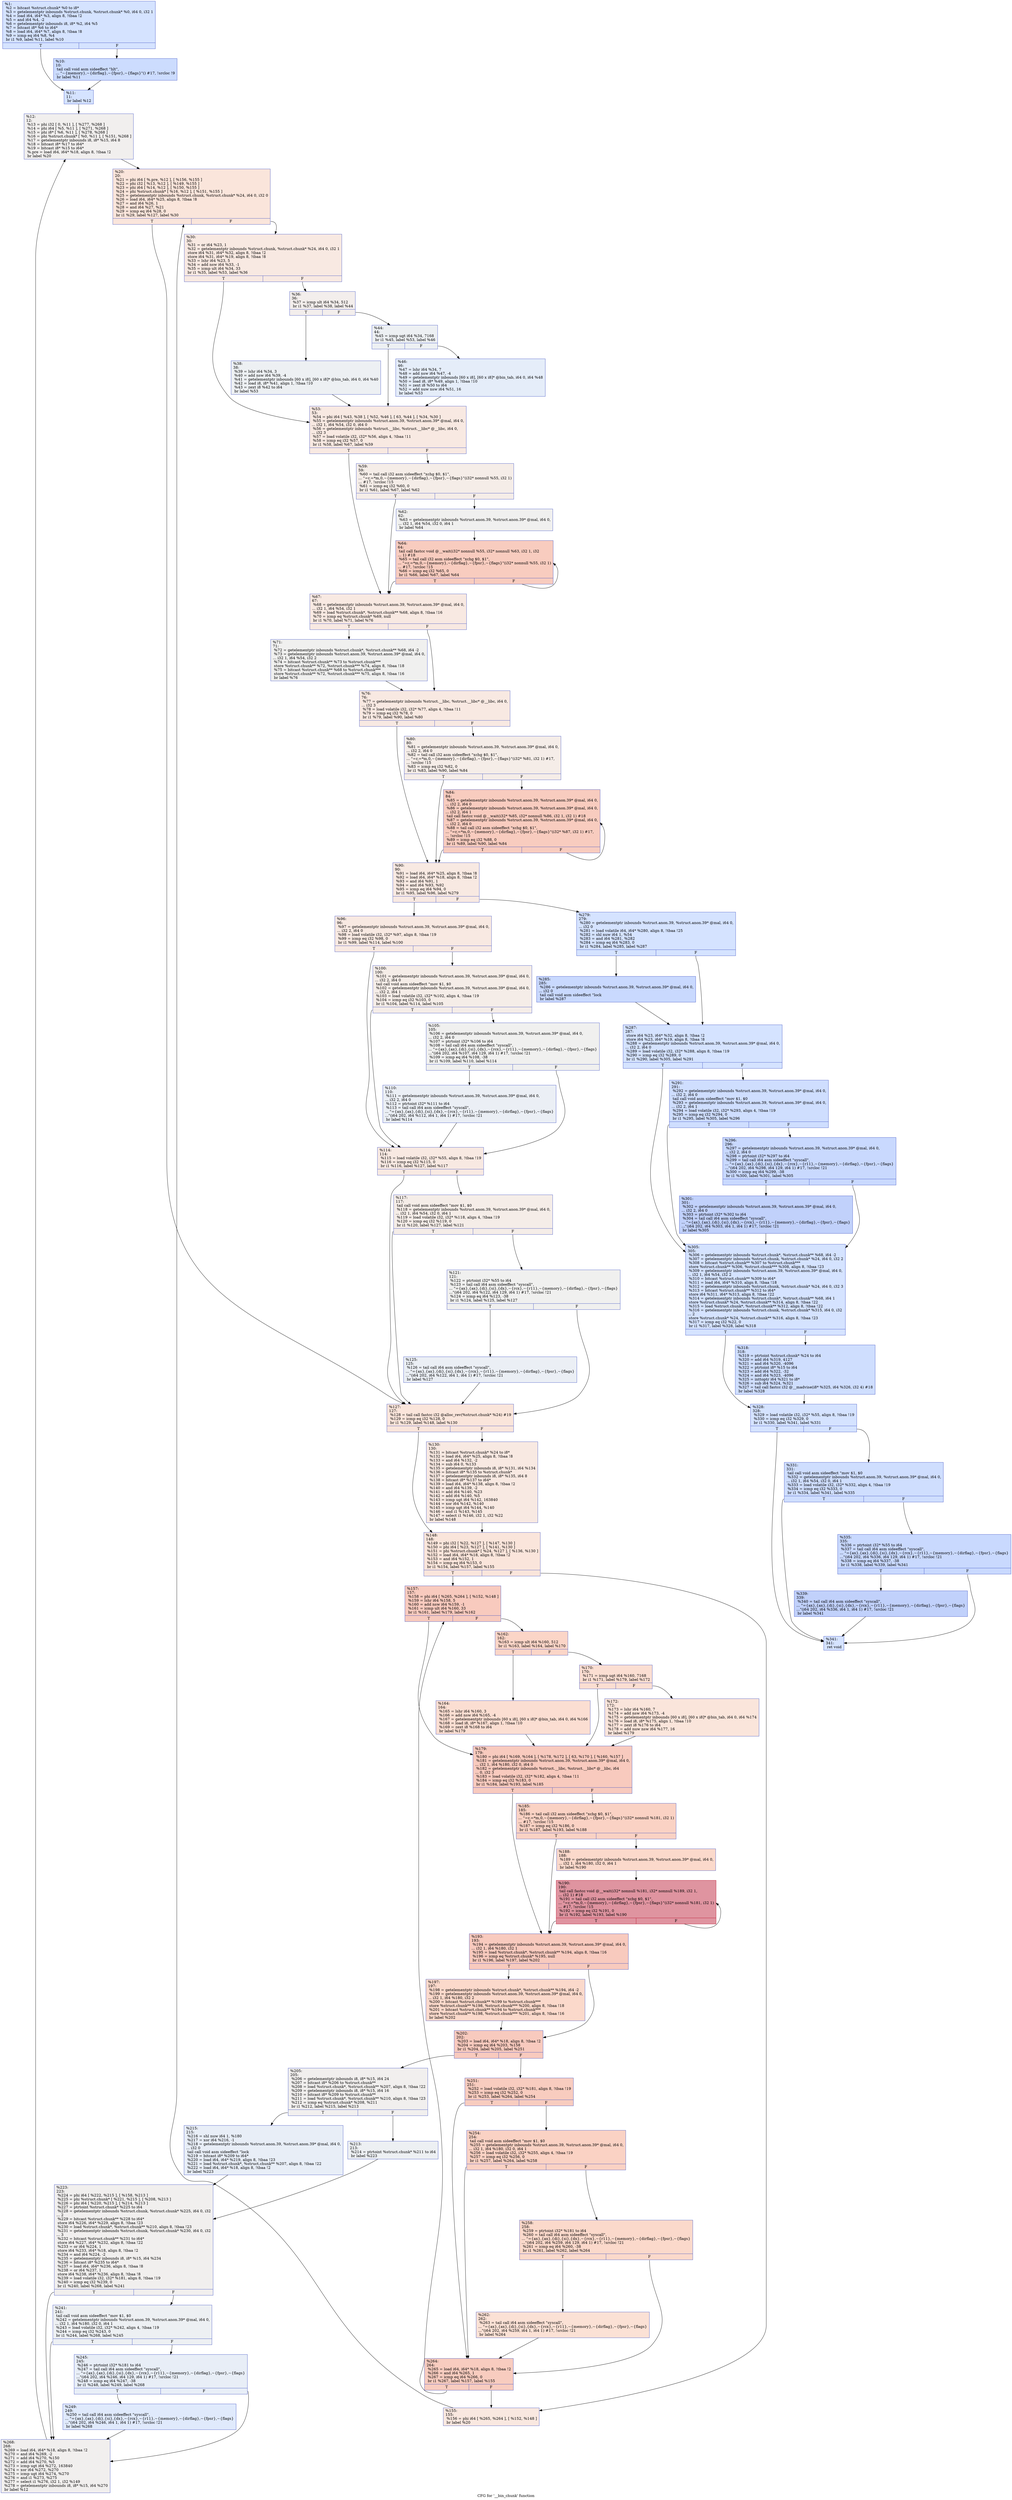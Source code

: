digraph "CFG for '__bin_chunk' function" {
	label="CFG for '__bin_chunk' function";

	Node0x12fe450 [shape=record,color="#3d50c3ff", style=filled, fillcolor="#a1c0ff70",label="{%1:\l  %2 = bitcast %struct.chunk* %0 to i8*\l  %3 = getelementptr inbounds %struct.chunk, %struct.chunk* %0, i64 0, i32 1\l  %4 = load i64, i64* %3, align 8, !tbaa !2\l  %5 = and i64 %4, -2\l  %6 = getelementptr inbounds i8, i8* %2, i64 %5\l  %7 = bitcast i8* %6 to i64*\l  %8 = load i64, i64* %7, align 8, !tbaa !8\l  %9 = icmp eq i64 %8, %4\l  br i1 %9, label %11, label %10\l|{<s0>T|<s1>F}}"];
	Node0x12fe450:s0 -> Node0x12fe730;
	Node0x12fe450:s1 -> Node0x12fe6e0;
	Node0x12fe6e0 [shape=record,color="#3d50c3ff", style=filled, fillcolor="#8caffe70",label="{%10:\l10:                                               \l  tail call void asm sideeffect \"hlt\",\l... \"~\{memory\},~\{dirflag\},~\{fpsr\},~\{flags\}\"() #17, !srcloc !9\l  br label %11\l}"];
	Node0x12fe6e0 -> Node0x12fe730;
	Node0x12fe730 [shape=record,color="#3d50c3ff", style=filled, fillcolor="#a1c0ff70",label="{%11:\l11:                                               \l  br label %12\l}"];
	Node0x12fe730 -> Node0x12fe780;
	Node0x12fe780 [shape=record,color="#3d50c3ff", style=filled, fillcolor="#e0dbd870",label="{%12:\l12:                                               \l  %13 = phi i32 [ 0, %11 ], [ %277, %268 ]\l  %14 = phi i64 [ %5, %11 ], [ %271, %268 ]\l  %15 = phi i8* [ %6, %11 ], [ %278, %268 ]\l  %16 = phi %struct.chunk* [ %0, %11 ], [ %151, %268 ]\l  %17 = getelementptr inbounds i8, i8* %15, i64 8\l  %18 = bitcast i8* %17 to i64*\l  %19 = bitcast i8* %15 to i64*\l  %.pre = load i64, i64* %18, align 8, !tbaa !2\l  br label %20\l}"];
	Node0x12fe780 -> Node0x12fe7d0;
	Node0x12fe7d0 [shape=record,color="#3d50c3ff", style=filled, fillcolor="#f4c5ad70",label="{%20:\l20:                                               \l  %21 = phi i64 [ %.pre, %12 ], [ %156, %155 ]\l  %22 = phi i32 [ %13, %12 ], [ %149, %155 ]\l  %23 = phi i64 [ %14, %12 ], [ %150, %155 ]\l  %24 = phi %struct.chunk* [ %16, %12 ], [ %151, %155 ]\l  %25 = getelementptr inbounds %struct.chunk, %struct.chunk* %24, i64 0, i32 0\l  %26 = load i64, i64* %25, align 8, !tbaa !8\l  %27 = and i64 %26, 1\l  %28 = and i64 %27, %21\l  %29 = icmp eq i64 %28, 0\l  br i1 %29, label %127, label %30\l|{<s0>T|<s1>F}}"];
	Node0x12fe7d0:s0 -> Node0x12fef50;
	Node0x12fe7d0:s1 -> Node0x12fe820;
	Node0x12fe820 [shape=record,color="#3d50c3ff", style=filled, fillcolor="#efcebd70",label="{%30:\l30:                                               \l  %31 = or i64 %23, 1\l  %32 = getelementptr inbounds %struct.chunk, %struct.chunk* %24, i64 0, i32 1\l  store i64 %31, i64* %32, align 8, !tbaa !2\l  store i64 %31, i64* %19, align 8, !tbaa !8\l  %33 = lshr i64 %23, 5\l  %34 = add nsw i64 %33, -1\l  %35 = icmp ult i64 %34, 33\l  br i1 %35, label %53, label %36\l|{<s0>T|<s1>F}}"];
	Node0x12fe820:s0 -> Node0x12fe9b0;
	Node0x12fe820:s1 -> Node0x12fe870;
	Node0x12fe870 [shape=record,color="#3d50c3ff", style=filled, fillcolor="#e3d9d370",label="{%36:\l36:                                               \l  %37 = icmp ult i64 %34, 512\l  br i1 %37, label %38, label %44\l|{<s0>T|<s1>F}}"];
	Node0x12fe870:s0 -> Node0x12fe8c0;
	Node0x12fe870:s1 -> Node0x12fe910;
	Node0x12fe8c0 [shape=record,color="#3d50c3ff", style=filled, fillcolor="#d6dce470",label="{%38:\l38:                                               \l  %39 = lshr i64 %34, 3\l  %40 = add nsw i64 %39, -4\l  %41 = getelementptr inbounds [60 x i8], [60 x i8]* @bin_tab, i64 0, i64 %40\l  %42 = load i8, i8* %41, align 1, !tbaa !10\l  %43 = zext i8 %42 to i64\l  br label %53\l}"];
	Node0x12fe8c0 -> Node0x12fe9b0;
	Node0x12fe910 [shape=record,color="#3d50c3ff", style=filled, fillcolor="#d6dce470",label="{%44:\l44:                                               \l  %45 = icmp ugt i64 %34, 7168\l  br i1 %45, label %53, label %46\l|{<s0>T|<s1>F}}"];
	Node0x12fe910:s0 -> Node0x12fe9b0;
	Node0x12fe910:s1 -> Node0x12fe960;
	Node0x12fe960 [shape=record,color="#3d50c3ff", style=filled, fillcolor="#c5d6f270",label="{%46:\l46:                                               \l  %47 = lshr i64 %34, 7\l  %48 = add nsw i64 %47, -4\l  %49 = getelementptr inbounds [60 x i8], [60 x i8]* @bin_tab, i64 0, i64 %48\l  %50 = load i8, i8* %49, align 1, !tbaa !10\l  %51 = zext i8 %50 to i64\l  %52 = add nuw nsw i64 %51, 16\l  br label %53\l}"];
	Node0x12fe960 -> Node0x12fe9b0;
	Node0x12fe9b0 [shape=record,color="#3d50c3ff", style=filled, fillcolor="#efcebd70",label="{%53:\l53:                                               \l  %54 = phi i64 [ %43, %38 ], [ %52, %46 ], [ 63, %44 ], [ %34, %30 ]\l  %55 = getelementptr inbounds %struct.anon.39, %struct.anon.39* @mal, i64 0,\l... i32 1, i64 %54, i32 0, i64 0\l  %56 = getelementptr inbounds %struct.__libc, %struct.__libc* @__libc, i64 0,\l... i32 3\l  %57 = load volatile i32, i32* %56, align 4, !tbaa !11\l  %58 = icmp eq i32 %57, 0\l  br i1 %58, label %67, label %59\l|{<s0>T|<s1>F}}"];
	Node0x12fe9b0:s0 -> Node0x12feaf0;
	Node0x12fe9b0:s1 -> Node0x12fea00;
	Node0x12fea00 [shape=record,color="#3d50c3ff", style=filled, fillcolor="#e8d6cc70",label="{%59:\l59:                                               \l  %60 = tail call i32 asm sideeffect \"xchg $0, $1\",\l... \"=r,=*m,0,~\{memory\},~\{dirflag\},~\{fpsr\},~\{flags\}\"(i32* nonnull %55, i32 1)\l... #17, !srcloc !15\l  %61 = icmp eq i32 %60, 0\l  br i1 %61, label %67, label %62\l|{<s0>T|<s1>F}}"];
	Node0x12fea00:s0 -> Node0x12feaf0;
	Node0x12fea00:s1 -> Node0x12fea50;
	Node0x12fea50 [shape=record,color="#3d50c3ff", style=filled, fillcolor="#dedcdb70",label="{%62:\l62:                                               \l  %63 = getelementptr inbounds %struct.anon.39, %struct.anon.39* @mal, i64 0,\l... i32 1, i64 %54, i32 0, i64 1\l  br label %64\l}"];
	Node0x12fea50 -> Node0x12feaa0;
	Node0x12feaa0 [shape=record,color="#3d50c3ff", style=filled, fillcolor="#f08b6e70",label="{%64:\l64:                                               \l  tail call fastcc void @__wait(i32* nonnull %55, i32* nonnull %63, i32 1, i32\l... 1) #18\l  %65 = tail call i32 asm sideeffect \"xchg $0, $1\",\l... \"=r,=*m,0,~\{memory\},~\{dirflag\},~\{fpsr\},~\{flags\}\"(i32* nonnull %55, i32 1)\l... #17, !srcloc !15\l  %66 = icmp eq i32 %65, 0\l  br i1 %66, label %67, label %64\l|{<s0>T|<s1>F}}"];
	Node0x12feaa0:s0 -> Node0x12feaf0;
	Node0x12feaa0:s1 -> Node0x12feaa0;
	Node0x12feaf0 [shape=record,color="#3d50c3ff", style=filled, fillcolor="#efcebd70",label="{%67:\l67:                                               \l  %68 = getelementptr inbounds %struct.anon.39, %struct.anon.39* @mal, i64 0,\l... i32 1, i64 %54, i32 1\l  %69 = load %struct.chunk*, %struct.chunk** %68, align 8, !tbaa !16\l  %70 = icmp eq %struct.chunk* %69, null\l  br i1 %70, label %71, label %76\l|{<s0>T|<s1>F}}"];
	Node0x12feaf0:s0 -> Node0x12feb40;
	Node0x12feaf0:s1 -> Node0x12feb90;
	Node0x12feb40 [shape=record,color="#3d50c3ff", style=filled, fillcolor="#dedcdb70",label="{%71:\l71:                                               \l  %72 = getelementptr inbounds %struct.chunk*, %struct.chunk** %68, i64 -2\l  %73 = getelementptr inbounds %struct.anon.39, %struct.anon.39* @mal, i64 0,\l... i32 1, i64 %54, i32 2\l  %74 = bitcast %struct.chunk** %73 to %struct.chunk***\l  store %struct.chunk** %72, %struct.chunk*** %74, align 8, !tbaa !18\l  %75 = bitcast %struct.chunk** %68 to %struct.chunk***\l  store %struct.chunk** %72, %struct.chunk*** %75, align 8, !tbaa !16\l  br label %76\l}"];
	Node0x12feb40 -> Node0x12feb90;
	Node0x12feb90 [shape=record,color="#3d50c3ff", style=filled, fillcolor="#efcebd70",label="{%76:\l76:                                               \l  %77 = getelementptr inbounds %struct.__libc, %struct.__libc* @__libc, i64 0,\l... i32 3\l  %78 = load volatile i32, i32* %77, align 4, !tbaa !11\l  %79 = icmp eq i32 %78, 0\l  br i1 %79, label %90, label %80\l|{<s0>T|<s1>F}}"];
	Node0x12feb90:s0 -> Node0x12fec80;
	Node0x12feb90:s1 -> Node0x12febe0;
	Node0x12febe0 [shape=record,color="#3d50c3ff", style=filled, fillcolor="#e8d6cc70",label="{%80:\l80:                                               \l  %81 = getelementptr inbounds %struct.anon.39, %struct.anon.39* @mal, i64 0,\l... i32 2, i64 0\l  %82 = tail call i32 asm sideeffect \"xchg $0, $1\",\l... \"=r,=*m,0,~\{memory\},~\{dirflag\},~\{fpsr\},~\{flags\}\"(i32* %81, i32 1) #17,\l... !srcloc !15\l  %83 = icmp eq i32 %82, 0\l  br i1 %83, label %90, label %84\l|{<s0>T|<s1>F}}"];
	Node0x12febe0:s0 -> Node0x12fec80;
	Node0x12febe0:s1 -> Node0x12fec30;
	Node0x12fec30 [shape=record,color="#3d50c3ff", style=filled, fillcolor="#f08b6e70",label="{%84:\l84:                                               \l  %85 = getelementptr inbounds %struct.anon.39, %struct.anon.39* @mal, i64 0,\l... i32 2, i64 0\l  %86 = getelementptr inbounds %struct.anon.39, %struct.anon.39* @mal, i64 0,\l... i32 2, i64 1\l  tail call fastcc void @__wait(i32* %85, i32* nonnull %86, i32 1, i32 1) #18\l  %87 = getelementptr inbounds %struct.anon.39, %struct.anon.39* @mal, i64 0,\l... i32 2, i64 0\l  %88 = tail call i32 asm sideeffect \"xchg $0, $1\",\l... \"=r,=*m,0,~\{memory\},~\{dirflag\},~\{fpsr\},~\{flags\}\"(i32* %87, i32 1) #17,\l... !srcloc !15\l  %89 = icmp eq i32 %88, 0\l  br i1 %89, label %90, label %84\l|{<s0>T|<s1>F}}"];
	Node0x12fec30:s0 -> Node0x12fec80;
	Node0x12fec30:s1 -> Node0x12fec30;
	Node0x12fec80 [shape=record,color="#3d50c3ff", style=filled, fillcolor="#efcebd70",label="{%90:\l90:                                               \l  %91 = load i64, i64* %25, align 8, !tbaa !8\l  %92 = load i64, i64* %18, align 8, !tbaa !2\l  %93 = and i64 %91, 1\l  %94 = and i64 %93, %92\l  %95 = icmp eq i64 %94, 0\l  br i1 %95, label %96, label %279\l|{<s0>T|<s1>F}}"];
	Node0x12fec80:s0 -> Node0x12fecd0;
	Node0x12fec80:s1 -> Node0x12ff860;
	Node0x12fecd0 [shape=record,color="#3d50c3ff", style=filled, fillcolor="#efcebd70",label="{%96:\l96:                                               \l  %97 = getelementptr inbounds %struct.anon.39, %struct.anon.39* @mal, i64 0,\l... i32 2, i64 0\l  %98 = load volatile i32, i32* %97, align 8, !tbaa !19\l  %99 = icmp eq i32 %98, 0\l  br i1 %99, label %114, label %100\l|{<s0>T|<s1>F}}"];
	Node0x12fecd0:s0 -> Node0x12fee10;
	Node0x12fecd0:s1 -> Node0x12fed20;
	Node0x12fed20 [shape=record,color="#3d50c3ff", style=filled, fillcolor="#e8d6cc70",label="{%100:\l100:                                              \l  %101 = getelementptr inbounds %struct.anon.39, %struct.anon.39* @mal, i64 0,\l... i32 2, i64 0\l  tail call void asm sideeffect \"mov $1, $0 \l  %102 = getelementptr inbounds %struct.anon.39, %struct.anon.39* @mal, i64 0,\l... i32 2, i64 1\l  %103 = load volatile i32, i32* %102, align 4, !tbaa !19\l  %104 = icmp eq i32 %103, 0\l  br i1 %104, label %114, label %105\l|{<s0>T|<s1>F}}"];
	Node0x12fed20:s0 -> Node0x12fee10;
	Node0x12fed20:s1 -> Node0x12fed70;
	Node0x12fed70 [shape=record,color="#3d50c3ff", style=filled, fillcolor="#dedcdb70",label="{%105:\l105:                                              \l  %106 = getelementptr inbounds %struct.anon.39, %struct.anon.39* @mal, i64 0,\l... i32 2, i64 0\l  %107 = ptrtoint i32* %106 to i64\l  %108 = tail call i64 asm sideeffect \"syscall\",\l... \"=\{ax\},\{ax\},\{di\},\{si\},\{dx\},~\{rcx\},~\{r11\},~\{memory\},~\{dirflag\},~\{fpsr\},~\{flags\}\l...\"(i64 202, i64 %107, i64 129, i64 1) #17, !srcloc !21\l  %109 = icmp eq i64 %108, -38\l  br i1 %109, label %110, label %114\l|{<s0>T|<s1>F}}"];
	Node0x12fed70:s0 -> Node0x12fedc0;
	Node0x12fed70:s1 -> Node0x12fee10;
	Node0x12fedc0 [shape=record,color="#3d50c3ff", style=filled, fillcolor="#d1dae970",label="{%110:\l110:                                              \l  %111 = getelementptr inbounds %struct.anon.39, %struct.anon.39* @mal, i64 0,\l... i32 2, i64 0\l  %112 = ptrtoint i32* %111 to i64\l  %113 = tail call i64 asm sideeffect \"syscall\",\l... \"=\{ax\},\{ax\},\{di\},\{si\},\{dx\},~\{rcx\},~\{r11\},~\{memory\},~\{dirflag\},~\{fpsr\},~\{flags\}\l...\"(i64 202, i64 %112, i64 1, i64 1) #17, !srcloc !21\l  br label %114\l}"];
	Node0x12fedc0 -> Node0x12fee10;
	Node0x12fee10 [shape=record,color="#3d50c3ff", style=filled, fillcolor="#efcebd70",label="{%114:\l114:                                              \l  %115 = load volatile i32, i32* %55, align 8, !tbaa !19\l  %116 = icmp eq i32 %115, 0\l  br i1 %116, label %127, label %117\l|{<s0>T|<s1>F}}"];
	Node0x12fee10:s0 -> Node0x12fef50;
	Node0x12fee10:s1 -> Node0x12fee60;
	Node0x12fee60 [shape=record,color="#3d50c3ff", style=filled, fillcolor="#e8d6cc70",label="{%117:\l117:                                              \l  tail call void asm sideeffect \"mov $1, $0 \l  %118 = getelementptr inbounds %struct.anon.39, %struct.anon.39* @mal, i64 0,\l... i32 1, i64 %54, i32 0, i64 1\l  %119 = load volatile i32, i32* %118, align 4, !tbaa !19\l  %120 = icmp eq i32 %119, 0\l  br i1 %120, label %127, label %121\l|{<s0>T|<s1>F}}"];
	Node0x12fee60:s0 -> Node0x12fef50;
	Node0x12fee60:s1 -> Node0x12feeb0;
	Node0x12feeb0 [shape=record,color="#3d50c3ff", style=filled, fillcolor="#dedcdb70",label="{%121:\l121:                                              \l  %122 = ptrtoint i32* %55 to i64\l  %123 = tail call i64 asm sideeffect \"syscall\",\l... \"=\{ax\},\{ax\},\{di\},\{si\},\{dx\},~\{rcx\},~\{r11\},~\{memory\},~\{dirflag\},~\{fpsr\},~\{flags\}\l...\"(i64 202, i64 %122, i64 129, i64 1) #17, !srcloc !21\l  %124 = icmp eq i64 %123, -38\l  br i1 %124, label %125, label %127\l|{<s0>T|<s1>F}}"];
	Node0x12feeb0:s0 -> Node0x12fef00;
	Node0x12feeb0:s1 -> Node0x12fef50;
	Node0x12fef00 [shape=record,color="#3d50c3ff", style=filled, fillcolor="#d1dae970",label="{%125:\l125:                                              \l  %126 = tail call i64 asm sideeffect \"syscall\",\l... \"=\{ax\},\{ax\},\{di\},\{si\},\{dx\},~\{rcx\},~\{r11\},~\{memory\},~\{dirflag\},~\{fpsr\},~\{flags\}\l...\"(i64 202, i64 %122, i64 1, i64 1) #17, !srcloc !21\l  br label %127\l}"];
	Node0x12fef00 -> Node0x12fef50;
	Node0x12fef50 [shape=record,color="#3d50c3ff", style=filled, fillcolor="#f4c5ad70",label="{%127:\l127:                                              \l  %128 = tail call fastcc i32 @alloc_rev(%struct.chunk* %24) #19\l  %129 = icmp eq i32 %128, 0\l  br i1 %129, label %148, label %130\l|{<s0>T|<s1>F}}"];
	Node0x12fef50:s0 -> Node0x12feff0;
	Node0x12fef50:s1 -> Node0x12fefa0;
	Node0x12fefa0 [shape=record,color="#3d50c3ff", style=filled, fillcolor="#efcebd70",label="{%130:\l130:                                              \l  %131 = bitcast %struct.chunk* %24 to i8*\l  %132 = load i64, i64* %25, align 8, !tbaa !8\l  %133 = and i64 %132, -2\l  %134 = sub i64 0, %133\l  %135 = getelementptr inbounds i8, i8* %131, i64 %134\l  %136 = bitcast i8* %135 to %struct.chunk*\l  %137 = getelementptr inbounds i8, i8* %135, i64 8\l  %138 = bitcast i8* %137 to i64*\l  %139 = load i64, i64* %138, align 8, !tbaa !2\l  %140 = and i64 %139, -2\l  %141 = add i64 %140, %23\l  %142 = add i64 %140, %5\l  %143 = icmp ugt i64 %142, 163840\l  %144 = xor i64 %142, %140\l  %145 = icmp ugt i64 %144, %140\l  %146 = and i1 %143, %145\l  %147 = select i1 %146, i32 1, i32 %22\l  br label %148\l}"];
	Node0x12fefa0 -> Node0x12feff0;
	Node0x12feff0 [shape=record,color="#3d50c3ff", style=filled, fillcolor="#f4c5ad70",label="{%148:\l148:                                              \l  %149 = phi i32 [ %22, %127 ], [ %147, %130 ]\l  %150 = phi i64 [ %23, %127 ], [ %141, %130 ]\l  %151 = phi %struct.chunk* [ %24, %127 ], [ %136, %130 ]\l  %152 = load i64, i64* %18, align 8, !tbaa !2\l  %153 = and i64 %152, 1\l  %154 = icmp eq i64 %153, 0\l  br i1 %154, label %157, label %155\l|{<s0>T|<s1>F}}"];
	Node0x12feff0:s0 -> Node0x12ff090;
	Node0x12feff0:s1 -> Node0x12ff040;
	Node0x12ff040 [shape=record,color="#3d50c3ff", style=filled, fillcolor="#f1ccb870",label="{%155:\l155:                                              \l  %156 = phi i64 [ %265, %264 ], [ %152, %148 ]\l  br label %20\l}"];
	Node0x12ff040 -> Node0x12fe7d0;
	Node0x12ff090 [shape=record,color="#3d50c3ff", style=filled, fillcolor="#ef886b70",label="{%157:\l157:                                              \l  %158 = phi i64 [ %265, %264 ], [ %152, %148 ]\l  %159 = lshr i64 %158, 5\l  %160 = add nsw i64 %159, -1\l  %161 = icmp ult i64 %160, 33\l  br i1 %161, label %179, label %162\l|{<s0>T|<s1>F}}"];
	Node0x12ff090:s0 -> Node0x12ff220;
	Node0x12ff090:s1 -> Node0x12ff0e0;
	Node0x12ff0e0 [shape=record,color="#3d50c3ff", style=filled, fillcolor="#f5a08170",label="{%162:\l162:                                              \l  %163 = icmp ult i64 %160, 512\l  br i1 %163, label %164, label %170\l|{<s0>T|<s1>F}}"];
	Node0x12ff0e0:s0 -> Node0x12ff130;
	Node0x12ff0e0:s1 -> Node0x12ff180;
	Node0x12ff130 [shape=record,color="#3d50c3ff", style=filled, fillcolor="#f7b59970",label="{%164:\l164:                                              \l  %165 = lshr i64 %160, 3\l  %166 = add nsw i64 %165, -4\l  %167 = getelementptr inbounds [60 x i8], [60 x i8]* @bin_tab, i64 0, i64 %166\l  %168 = load i8, i8* %167, align 1, !tbaa !10\l  %169 = zext i8 %168 to i64\l  br label %179\l}"];
	Node0x12ff130 -> Node0x12ff220;
	Node0x12ff180 [shape=record,color="#3d50c3ff", style=filled, fillcolor="#f7b59970",label="{%170:\l170:                                              \l  %171 = icmp ugt i64 %160, 7168\l  br i1 %171, label %179, label %172\l|{<s0>T|<s1>F}}"];
	Node0x12ff180:s0 -> Node0x12ff220;
	Node0x12ff180:s1 -> Node0x12ff1d0;
	Node0x12ff1d0 [shape=record,color="#3d50c3ff", style=filled, fillcolor="#f4c5ad70",label="{%172:\l172:                                              \l  %173 = lshr i64 %160, 7\l  %174 = add nsw i64 %173, -4\l  %175 = getelementptr inbounds [60 x i8], [60 x i8]* @bin_tab, i64 0, i64 %174\l  %176 = load i8, i8* %175, align 1, !tbaa !10\l  %177 = zext i8 %176 to i64\l  %178 = add nuw nsw i64 %177, 16\l  br label %179\l}"];
	Node0x12ff1d0 -> Node0x12ff220;
	Node0x12ff220 [shape=record,color="#3d50c3ff", style=filled, fillcolor="#ef886b70",label="{%179:\l179:                                              \l  %180 = phi i64 [ %169, %164 ], [ %178, %172 ], [ 63, %170 ], [ %160, %157 ]\l  %181 = getelementptr inbounds %struct.anon.39, %struct.anon.39* @mal, i64 0,\l... i32 1, i64 %180, i32 0, i64 0\l  %182 = getelementptr inbounds %struct.__libc, %struct.__libc* @__libc, i64\l... 0, i32 3\l  %183 = load volatile i32, i32* %182, align 4, !tbaa !11\l  %184 = icmp eq i32 %183, 0\l  br i1 %184, label %193, label %185\l|{<s0>T|<s1>F}}"];
	Node0x12ff220:s0 -> Node0x12ff360;
	Node0x12ff220:s1 -> Node0x12ff270;
	Node0x12ff270 [shape=record,color="#3d50c3ff", style=filled, fillcolor="#f4987a70",label="{%185:\l185:                                              \l  %186 = tail call i32 asm sideeffect \"xchg $0, $1\",\l... \"=r,=*m,0,~\{memory\},~\{dirflag\},~\{fpsr\},~\{flags\}\"(i32* nonnull %181, i32 1)\l... #17, !srcloc !15\l  %187 = icmp eq i32 %186, 0\l  br i1 %187, label %193, label %188\l|{<s0>T|<s1>F}}"];
	Node0x12ff270:s0 -> Node0x12ff360;
	Node0x12ff270:s1 -> Node0x12ff2c0;
	Node0x12ff2c0 [shape=record,color="#3d50c3ff", style=filled, fillcolor="#f7a88970",label="{%188:\l188:                                              \l  %189 = getelementptr inbounds %struct.anon.39, %struct.anon.39* @mal, i64 0,\l... i32 1, i64 %180, i32 0, i64 1\l  br label %190\l}"];
	Node0x12ff2c0 -> Node0x12ff310;
	Node0x12ff310 [shape=record,color="#b70d28ff", style=filled, fillcolor="#b70d2870",label="{%190:\l190:                                              \l  tail call fastcc void @__wait(i32* nonnull %181, i32* nonnull %189, i32 1,\l... i32 1) #18\l  %191 = tail call i32 asm sideeffect \"xchg $0, $1\",\l... \"=r,=*m,0,~\{memory\},~\{dirflag\},~\{fpsr\},~\{flags\}\"(i32* nonnull %181, i32 1)\l... #17, !srcloc !15\l  %192 = icmp eq i32 %191, 0\l  br i1 %192, label %193, label %190\l|{<s0>T|<s1>F}}"];
	Node0x12ff310:s0 -> Node0x12ff360;
	Node0x12ff310:s1 -> Node0x12ff310;
	Node0x12ff360 [shape=record,color="#3d50c3ff", style=filled, fillcolor="#ef886b70",label="{%193:\l193:                                              \l  %194 = getelementptr inbounds %struct.anon.39, %struct.anon.39* @mal, i64 0,\l... i32 1, i64 %180, i32 1\l  %195 = load %struct.chunk*, %struct.chunk** %194, align 8, !tbaa !16\l  %196 = icmp eq %struct.chunk* %195, null\l  br i1 %196, label %197, label %202\l|{<s0>T|<s1>F}}"];
	Node0x12ff360:s0 -> Node0x12ff3b0;
	Node0x12ff360:s1 -> Node0x12ff400;
	Node0x12ff3b0 [shape=record,color="#3d50c3ff", style=filled, fillcolor="#f7a88970",label="{%197:\l197:                                              \l  %198 = getelementptr inbounds %struct.chunk*, %struct.chunk** %194, i64 -2\l  %199 = getelementptr inbounds %struct.anon.39, %struct.anon.39* @mal, i64 0,\l... i32 1, i64 %180, i32 2\l  %200 = bitcast %struct.chunk** %199 to %struct.chunk***\l  store %struct.chunk** %198, %struct.chunk*** %200, align 8, !tbaa !18\l  %201 = bitcast %struct.chunk** %194 to %struct.chunk***\l  store %struct.chunk** %198, %struct.chunk*** %201, align 8, !tbaa !16\l  br label %202\l}"];
	Node0x12ff3b0 -> Node0x12ff400;
	Node0x12ff400 [shape=record,color="#3d50c3ff", style=filled, fillcolor="#ef886b70",label="{%202:\l202:                                              \l  %203 = load i64, i64* %18, align 8, !tbaa !2\l  %204 = icmp eq i64 %203, %158\l  br i1 %204, label %205, label %251\l|{<s0>T|<s1>F}}"];
	Node0x12ff400:s0 -> Node0x12ff450;
	Node0x12ff400:s1 -> Node0x12ff680;
	Node0x12ff450 [shape=record,color="#3d50c3ff", style=filled, fillcolor="#e0dbd870",label="{%205:\l205:                                              \l  %206 = getelementptr inbounds i8, i8* %15, i64 24\l  %207 = bitcast i8* %206 to %struct.chunk**\l  %208 = load %struct.chunk*, %struct.chunk** %207, align 8, !tbaa !22\l  %209 = getelementptr inbounds i8, i8* %15, i64 16\l  %210 = bitcast i8* %209 to %struct.chunk**\l  %211 = load %struct.chunk*, %struct.chunk** %210, align 8, !tbaa !23\l  %212 = icmp eq %struct.chunk* %208, %211\l  br i1 %212, label %215, label %213\l|{<s0>T|<s1>F}}"];
	Node0x12ff450:s0 -> Node0x12ff4f0;
	Node0x12ff450:s1 -> Node0x12ff4a0;
	Node0x12ff4a0 [shape=record,color="#3d50c3ff", style=filled, fillcolor="#d6dce470",label="{%213:\l213:                                              \l  %214 = ptrtoint %struct.chunk* %211 to i64\l  br label %223\l}"];
	Node0x12ff4a0 -> Node0x12ff540;
	Node0x12ff4f0 [shape=record,color="#3d50c3ff", style=filled, fillcolor="#cbd8ee70",label="{%215:\l215:                                              \l  %216 = shl nuw i64 1, %180\l  %217 = xor i64 %216, -1\l  %218 = getelementptr inbounds %struct.anon.39, %struct.anon.39* @mal, i64 0,\l... i32 0\l  tail call void asm sideeffect \"lock \l  %219 = bitcast i8* %209 to i64*\l  %220 = load i64, i64* %219, align 8, !tbaa !23\l  %221 = load %struct.chunk*, %struct.chunk** %207, align 8, !tbaa !22\l  %222 = load i64, i64* %18, align 8, !tbaa !2\l  br label %223\l}"];
	Node0x12ff4f0 -> Node0x12ff540;
	Node0x12ff540 [shape=record,color="#3d50c3ff", style=filled, fillcolor="#e0dbd870",label="{%223:\l223:                                              \l  %224 = phi i64 [ %222, %215 ], [ %158, %213 ]\l  %225 = phi %struct.chunk* [ %221, %215 ], [ %208, %213 ]\l  %226 = phi i64 [ %220, %215 ], [ %214, %213 ]\l  %227 = ptrtoint %struct.chunk* %225 to i64\l  %228 = getelementptr inbounds %struct.chunk, %struct.chunk* %225, i64 0, i32\l... 2\l  %229 = bitcast %struct.chunk** %228 to i64*\l  store i64 %226, i64* %229, align 8, !tbaa !23\l  %230 = load %struct.chunk*, %struct.chunk** %210, align 8, !tbaa !23\l  %231 = getelementptr inbounds %struct.chunk, %struct.chunk* %230, i64 0, i32\l... 3\l  %232 = bitcast %struct.chunk** %231 to i64*\l  store i64 %227, i64* %232, align 8, !tbaa !22\l  %233 = or i64 %224, 1\l  store i64 %233, i64* %18, align 8, !tbaa !2\l  %234 = and i64 %224, -2\l  %235 = getelementptr inbounds i8, i8* %15, i64 %234\l  %236 = bitcast i8* %235 to i64*\l  %237 = load i64, i64* %236, align 8, !tbaa !8\l  %238 = or i64 %237, 1\l  store i64 %238, i64* %236, align 8, !tbaa !8\l  %239 = load volatile i32, i32* %181, align 8, !tbaa !19\l  %240 = icmp eq i32 %239, 0\l  br i1 %240, label %268, label %241\l|{<s0>T|<s1>F}}"];
	Node0x12ff540:s0 -> Node0x12ff810;
	Node0x12ff540:s1 -> Node0x12ff590;
	Node0x12ff590 [shape=record,color="#3d50c3ff", style=filled, fillcolor="#d6dce470",label="{%241:\l241:                                              \l  tail call void asm sideeffect \"mov $1, $0 \l  %242 = getelementptr inbounds %struct.anon.39, %struct.anon.39* @mal, i64 0,\l... i32 1, i64 %180, i32 0, i64 1\l  %243 = load volatile i32, i32* %242, align 4, !tbaa !19\l  %244 = icmp eq i32 %243, 0\l  br i1 %244, label %268, label %245\l|{<s0>T|<s1>F}}"];
	Node0x12ff590:s0 -> Node0x12ff810;
	Node0x12ff590:s1 -> Node0x12ff5e0;
	Node0x12ff5e0 [shape=record,color="#3d50c3ff", style=filled, fillcolor="#cbd8ee70",label="{%245:\l245:                                              \l  %246 = ptrtoint i32* %181 to i64\l  %247 = tail call i64 asm sideeffect \"syscall\",\l... \"=\{ax\},\{ax\},\{di\},\{si\},\{dx\},~\{rcx\},~\{r11\},~\{memory\},~\{dirflag\},~\{fpsr\},~\{flags\}\l...\"(i64 202, i64 %246, i64 129, i64 1) #17, !srcloc !21\l  %248 = icmp eq i64 %247, -38\l  br i1 %248, label %249, label %268\l|{<s0>T|<s1>F}}"];
	Node0x12ff5e0:s0 -> Node0x12ff630;
	Node0x12ff5e0:s1 -> Node0x12ff810;
	Node0x12ff630 [shape=record,color="#3d50c3ff", style=filled, fillcolor="#b9d0f970",label="{%249:\l249:                                              \l  %250 = tail call i64 asm sideeffect \"syscall\",\l... \"=\{ax\},\{ax\},\{di\},\{si\},\{dx\},~\{rcx\},~\{r11\},~\{memory\},~\{dirflag\},~\{fpsr\},~\{flags\}\l...\"(i64 202, i64 %246, i64 1, i64 1) #17, !srcloc !21\l  br label %268\l}"];
	Node0x12ff630 -> Node0x12ff810;
	Node0x12ff680 [shape=record,color="#3d50c3ff", style=filled, fillcolor="#f08b6e70",label="{%251:\l251:                                              \l  %252 = load volatile i32, i32* %181, align 8, !tbaa !19\l  %253 = icmp eq i32 %252, 0\l  br i1 %253, label %264, label %254\l|{<s0>T|<s1>F}}"];
	Node0x12ff680:s0 -> Node0x12ff7c0;
	Node0x12ff680:s1 -> Node0x12ff6d0;
	Node0x12ff6d0 [shape=record,color="#3d50c3ff", style=filled, fillcolor="#f4987a70",label="{%254:\l254:                                              \l  tail call void asm sideeffect \"mov $1, $0 \l  %255 = getelementptr inbounds %struct.anon.39, %struct.anon.39* @mal, i64 0,\l... i32 1, i64 %180, i32 0, i64 1\l  %256 = load volatile i32, i32* %255, align 4, !tbaa !19\l  %257 = icmp eq i32 %256, 0\l  br i1 %257, label %264, label %258\l|{<s0>T|<s1>F}}"];
	Node0x12ff6d0:s0 -> Node0x12ff7c0;
	Node0x12ff6d0:s1 -> Node0x12ff720;
	Node0x12ff720 [shape=record,color="#3d50c3ff", style=filled, fillcolor="#f7a88970",label="{%258:\l258:                                              \l  %259 = ptrtoint i32* %181 to i64\l  %260 = tail call i64 asm sideeffect \"syscall\",\l... \"=\{ax\},\{ax\},\{di\},\{si\},\{dx\},~\{rcx\},~\{r11\},~\{memory\},~\{dirflag\},~\{fpsr\},~\{flags\}\l...\"(i64 202, i64 %259, i64 129, i64 1) #17, !srcloc !21\l  %261 = icmp eq i64 %260, -38\l  br i1 %261, label %262, label %264\l|{<s0>T|<s1>F}}"];
	Node0x12ff720:s0 -> Node0x12ff770;
	Node0x12ff720:s1 -> Node0x12ff7c0;
	Node0x12ff770 [shape=record,color="#3d50c3ff", style=filled, fillcolor="#f7bca170",label="{%262:\l262:                                              \l  %263 = tail call i64 asm sideeffect \"syscall\",\l... \"=\{ax\},\{ax\},\{di\},\{si\},\{dx\},~\{rcx\},~\{r11\},~\{memory\},~\{dirflag\},~\{fpsr\},~\{flags\}\l...\"(i64 202, i64 %259, i64 1, i64 1) #17, !srcloc !21\l  br label %264\l}"];
	Node0x12ff770 -> Node0x12ff7c0;
	Node0x12ff7c0 [shape=record,color="#3d50c3ff", style=filled, fillcolor="#f08b6e70",label="{%264:\l264:                                              \l  %265 = load i64, i64* %18, align 8, !tbaa !2\l  %266 = and i64 %265, 1\l  %267 = icmp eq i64 %266, 0\l  br i1 %267, label %157, label %155\l|{<s0>T|<s1>F}}"];
	Node0x12ff7c0:s0 -> Node0x12ff090;
	Node0x12ff7c0:s1 -> Node0x12ff040;
	Node0x12ff810 [shape=record,color="#3d50c3ff", style=filled, fillcolor="#e0dbd870",label="{%268:\l268:                                              \l  %269 = load i64, i64* %18, align 8, !tbaa !2\l  %270 = and i64 %269, -2\l  %271 = add i64 %270, %150\l  %272 = add i64 %270, %5\l  %273 = icmp ugt i64 %272, 163840\l  %274 = xor i64 %272, %270\l  %275 = icmp ugt i64 %274, %270\l  %276 = and i1 %273, %275\l  %277 = select i1 %276, i32 1, i32 %149\l  %278 = getelementptr inbounds i8, i8* %15, i64 %270\l  br label %12\l}"];
	Node0x12ff810 -> Node0x12fe780;
	Node0x12ff860 [shape=record,color="#3d50c3ff", style=filled, fillcolor="#a1c0ff70",label="{%279:\l279:                                              \l  %280 = getelementptr inbounds %struct.anon.39, %struct.anon.39* @mal, i64 0,\l... i32 0\l  %281 = load volatile i64, i64* %280, align 8, !tbaa !25\l  %282 = shl nuw i64 1, %54\l  %283 = and i64 %281, %282\l  %284 = icmp eq i64 %283, 0\l  br i1 %284, label %285, label %287\l|{<s0>T|<s1>F}}"];
	Node0x12ff860:s0 -> Node0x12ff8b0;
	Node0x12ff860:s1 -> Node0x12ff900;
	Node0x12ff8b0 [shape=record,color="#3d50c3ff", style=filled, fillcolor="#85a8fc70",label="{%285:\l285:                                              \l  %286 = getelementptr inbounds %struct.anon.39, %struct.anon.39* @mal, i64 0,\l... i32 0\l  tail call void asm sideeffect \"lock \l  br label %287\l}"];
	Node0x12ff8b0 -> Node0x12ff900;
	Node0x12ff900 [shape=record,color="#3d50c3ff", style=filled, fillcolor="#a1c0ff70",label="{%287:\l287:                                              \l  store i64 %23, i64* %32, align 8, !tbaa !2\l  store i64 %23, i64* %19, align 8, !tbaa !8\l  %288 = getelementptr inbounds %struct.anon.39, %struct.anon.39* @mal, i64 0,\l... i32 2, i64 0\l  %289 = load volatile i32, i32* %288, align 8, !tbaa !19\l  %290 = icmp eq i32 %289, 0\l  br i1 %290, label %305, label %291\l|{<s0>T|<s1>F}}"];
	Node0x12ff900:s0 -> Node0x12ffa40;
	Node0x12ff900:s1 -> Node0x12ff950;
	Node0x12ff950 [shape=record,color="#3d50c3ff", style=filled, fillcolor="#93b5fe70",label="{%291:\l291:                                              \l  %292 = getelementptr inbounds %struct.anon.39, %struct.anon.39* @mal, i64 0,\l... i32 2, i64 0\l  tail call void asm sideeffect \"mov $1, $0 \l  %293 = getelementptr inbounds %struct.anon.39, %struct.anon.39* @mal, i64 0,\l... i32 2, i64 1\l  %294 = load volatile i32, i32* %293, align 4, !tbaa !19\l  %295 = icmp eq i32 %294, 0\l  br i1 %295, label %305, label %296\l|{<s0>T|<s1>F}}"];
	Node0x12ff950:s0 -> Node0x12ffa40;
	Node0x12ff950:s1 -> Node0x12ff9a0;
	Node0x12ff9a0 [shape=record,color="#3d50c3ff", style=filled, fillcolor="#85a8fc70",label="{%296:\l296:                                              \l  %297 = getelementptr inbounds %struct.anon.39, %struct.anon.39* @mal, i64 0,\l... i32 2, i64 0\l  %298 = ptrtoint i32* %297 to i64\l  %299 = tail call i64 asm sideeffect \"syscall\",\l... \"=\{ax\},\{ax\},\{di\},\{si\},\{dx\},~\{rcx\},~\{r11\},~\{memory\},~\{dirflag\},~\{fpsr\},~\{flags\}\l...\"(i64 202, i64 %298, i64 129, i64 1) #17, !srcloc !21\l  %300 = icmp eq i64 %299, -38\l  br i1 %300, label %301, label %305\l|{<s0>T|<s1>F}}"];
	Node0x12ff9a0:s0 -> Node0x12ff9f0;
	Node0x12ff9a0:s1 -> Node0x12ffa40;
	Node0x12ff9f0 [shape=record,color="#3d50c3ff", style=filled, fillcolor="#7396f570",label="{%301:\l301:                                              \l  %302 = getelementptr inbounds %struct.anon.39, %struct.anon.39* @mal, i64 0,\l... i32 2, i64 0\l  %303 = ptrtoint i32* %302 to i64\l  %304 = tail call i64 asm sideeffect \"syscall\",\l... \"=\{ax\},\{ax\},\{di\},\{si\},\{dx\},~\{rcx\},~\{r11\},~\{memory\},~\{dirflag\},~\{fpsr\},~\{flags\}\l...\"(i64 202, i64 %303, i64 1, i64 1) #17, !srcloc !21\l  br label %305\l}"];
	Node0x12ff9f0 -> Node0x12ffa40;
	Node0x12ffa40 [shape=record,color="#3d50c3ff", style=filled, fillcolor="#a1c0ff70",label="{%305:\l305:                                              \l  %306 = getelementptr inbounds %struct.chunk*, %struct.chunk** %68, i64 -2\l  %307 = getelementptr inbounds %struct.chunk, %struct.chunk* %24, i64 0, i32 2\l  %308 = bitcast %struct.chunk** %307 to %struct.chunk***\l  store %struct.chunk** %306, %struct.chunk*** %308, align 8, !tbaa !23\l  %309 = getelementptr inbounds %struct.anon.39, %struct.anon.39* @mal, i64 0,\l... i32 1, i64 %54, i32 2\l  %310 = bitcast %struct.chunk** %309 to i64*\l  %311 = load i64, i64* %310, align 8, !tbaa !18\l  %312 = getelementptr inbounds %struct.chunk, %struct.chunk* %24, i64 0, i32 3\l  %313 = bitcast %struct.chunk** %312 to i64*\l  store i64 %311, i64* %313, align 8, !tbaa !22\l  %314 = getelementptr inbounds %struct.chunk*, %struct.chunk** %68, i64 1\l  store %struct.chunk* %24, %struct.chunk** %314, align 8, !tbaa !22\l  %315 = load %struct.chunk*, %struct.chunk** %312, align 8, !tbaa !22\l  %316 = getelementptr inbounds %struct.chunk, %struct.chunk* %315, i64 0, i32\l... 2\l  store %struct.chunk* %24, %struct.chunk** %316, align 8, !tbaa !23\l  %317 = icmp eq i32 %22, 0\l  br i1 %317, label %328, label %318\l|{<s0>T|<s1>F}}"];
	Node0x12ffa40:s0 -> Node0x12ffae0;
	Node0x12ffa40:s1 -> Node0x12ffa90;
	Node0x12ffa90 [shape=record,color="#3d50c3ff", style=filled, fillcolor="#93b5fe70",label="{%318:\l318:                                              \l  %319 = ptrtoint %struct.chunk* %24 to i64\l  %320 = add i64 %319, 4127\l  %321 = and i64 %320, -4096\l  %322 = ptrtoint i8* %15 to i64\l  %323 = add i64 %322, -32\l  %324 = and i64 %323, -4096\l  %325 = inttoptr i64 %321 to i8*\l  %326 = sub i64 %324, %321\l  %327 = tail call fastcc i32 @__madvise(i8* %325, i64 %326, i32 4) #18\l  br label %328\l}"];
	Node0x12ffa90 -> Node0x12ffae0;
	Node0x12ffae0 [shape=record,color="#3d50c3ff", style=filled, fillcolor="#a1c0ff70",label="{%328:\l328:                                              \l  %329 = load volatile i32, i32* %55, align 8, !tbaa !19\l  %330 = icmp eq i32 %329, 0\l  br i1 %330, label %341, label %331\l|{<s0>T|<s1>F}}"];
	Node0x12ffae0:s0 -> Node0x12ffc20;
	Node0x12ffae0:s1 -> Node0x12ffb30;
	Node0x12ffb30 [shape=record,color="#3d50c3ff", style=filled, fillcolor="#93b5fe70",label="{%331:\l331:                                              \l  tail call void asm sideeffect \"mov $1, $0 \l  %332 = getelementptr inbounds %struct.anon.39, %struct.anon.39* @mal, i64 0,\l... i32 1, i64 %54, i32 0, i64 1\l  %333 = load volatile i32, i32* %332, align 4, !tbaa !19\l  %334 = icmp eq i32 %333, 0\l  br i1 %334, label %341, label %335\l|{<s0>T|<s1>F}}"];
	Node0x12ffb30:s0 -> Node0x12ffc20;
	Node0x12ffb30:s1 -> Node0x12ffb80;
	Node0x12ffb80 [shape=record,color="#3d50c3ff", style=filled, fillcolor="#85a8fc70",label="{%335:\l335:                                              \l  %336 = ptrtoint i32* %55 to i64\l  %337 = tail call i64 asm sideeffect \"syscall\",\l... \"=\{ax\},\{ax\},\{di\},\{si\},\{dx\},~\{rcx\},~\{r11\},~\{memory\},~\{dirflag\},~\{fpsr\},~\{flags\}\l...\"(i64 202, i64 %336, i64 129, i64 1) #17, !srcloc !21\l  %338 = icmp eq i64 %337, -38\l  br i1 %338, label %339, label %341\l|{<s0>T|<s1>F}}"];
	Node0x12ffb80:s0 -> Node0x12ffbd0;
	Node0x12ffb80:s1 -> Node0x12ffc20;
	Node0x12ffbd0 [shape=record,color="#3d50c3ff", style=filled, fillcolor="#7396f570",label="{%339:\l339:                                              \l  %340 = tail call i64 asm sideeffect \"syscall\",\l... \"=\{ax\},\{ax\},\{di\},\{si\},\{dx\},~\{rcx\},~\{r11\},~\{memory\},~\{dirflag\},~\{fpsr\},~\{flags\}\l...\"(i64 202, i64 %336, i64 1, i64 1) #17, !srcloc !21\l  br label %341\l}"];
	Node0x12ffbd0 -> Node0x12ffc20;
	Node0x12ffc20 [shape=record,color="#3d50c3ff", style=filled, fillcolor="#a1c0ff70",label="{%341:\l341:                                              \l  ret void\l}"];
}
